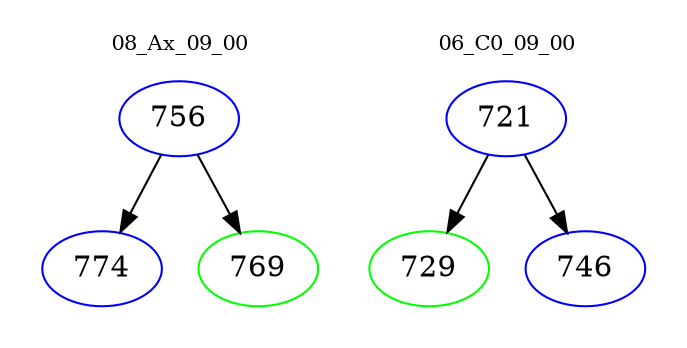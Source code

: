 digraph{
subgraph cluster_0 {
color = white
label = "08_Ax_09_00";
fontsize=10;
T0_756 [label="756", color="blue"]
T0_756 -> T0_774 [color="black"]
T0_774 [label="774", color="blue"]
T0_756 -> T0_769 [color="black"]
T0_769 [label="769", color="green"]
}
subgraph cluster_1 {
color = white
label = "06_C0_09_00";
fontsize=10;
T1_721 [label="721", color="blue"]
T1_721 -> T1_729 [color="black"]
T1_729 [label="729", color="green"]
T1_721 -> T1_746 [color="black"]
T1_746 [label="746", color="blue"]
}
}
